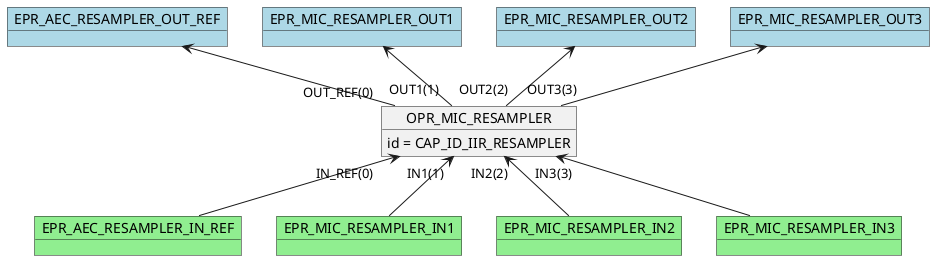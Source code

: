 @startuml

        object OPR_MIC_RESAMPLER
        OPR_MIC_RESAMPLER : id = CAP_ID_IIR_RESAMPLER
        object EPR_AEC_RESAMPLER_IN_REF #lightgreen
        OPR_MIC_RESAMPLER "IN_REF(0)" <-- EPR_AEC_RESAMPLER_IN_REF
        object EPR_MIC_RESAMPLER_IN1 #lightgreen
        OPR_MIC_RESAMPLER "IN1(1)" <-- EPR_MIC_RESAMPLER_IN1
        object EPR_MIC_RESAMPLER_IN2 #lightgreen
        OPR_MIC_RESAMPLER "IN2(2)" <-- EPR_MIC_RESAMPLER_IN2
        object EPR_MIC_RESAMPLER_IN3 #lightgreen
        OPR_MIC_RESAMPLER "IN3(3)" <-- EPR_MIC_RESAMPLER_IN3
        object EPR_AEC_RESAMPLER_OUT_REF #lightblue
        EPR_AEC_RESAMPLER_OUT_REF <-- "OUT_REF(0)" OPR_MIC_RESAMPLER
        object EPR_MIC_RESAMPLER_OUT1 #lightblue
        EPR_MIC_RESAMPLER_OUT1 <-- "OUT1(1)" OPR_MIC_RESAMPLER
        object EPR_MIC_RESAMPLER_OUT2 #lightblue
        EPR_MIC_RESAMPLER_OUT2 <-- "OUT2(2)" OPR_MIC_RESAMPLER
        object EPR_MIC_RESAMPLER_OUT3 #lightblue
        EPR_MIC_RESAMPLER_OUT3 <-- "OUT3(3)" OPR_MIC_RESAMPLER
    @enduml
